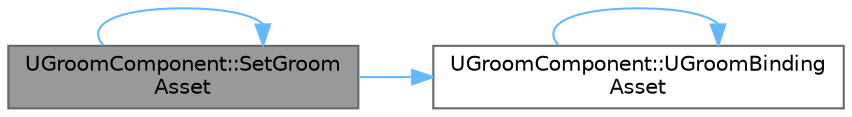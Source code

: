 digraph "UGroomComponent::SetGroomAsset"
{
 // INTERACTIVE_SVG=YES
 // LATEX_PDF_SIZE
  bgcolor="transparent";
  edge [fontname=Helvetica,fontsize=10,labelfontname=Helvetica,labelfontsize=10];
  node [fontname=Helvetica,fontsize=10,shape=box,height=0.2,width=0.4];
  rankdir="LR";
  Node1 [id="Node000001",label="UGroomComponent::SetGroom\lAsset",height=0.2,width=0.4,color="gray40", fillcolor="grey60", style="filled", fontcolor="black",tooltip=" "];
  Node1 -> Node1 [id="edge1_Node000001_Node000001",color="steelblue1",style="solid",tooltip=" "];
  Node1 -> Node2 [id="edge2_Node000001_Node000002",color="steelblue1",style="solid",tooltip=" "];
  Node2 [id="Node000002",label="UGroomComponent::UGroomBinding\lAsset",height=0.2,width=0.4,color="grey40", fillcolor="white", style="filled",URL="$dc/d9a/classUGroomComponent.html#a2e7ee2ab225f734dd008cd2aa8ef22d0",tooltip=" "];
  Node2 -> Node2 [id="edge3_Node000002_Node000002",color="steelblue1",style="solid",tooltip=" "];
}
